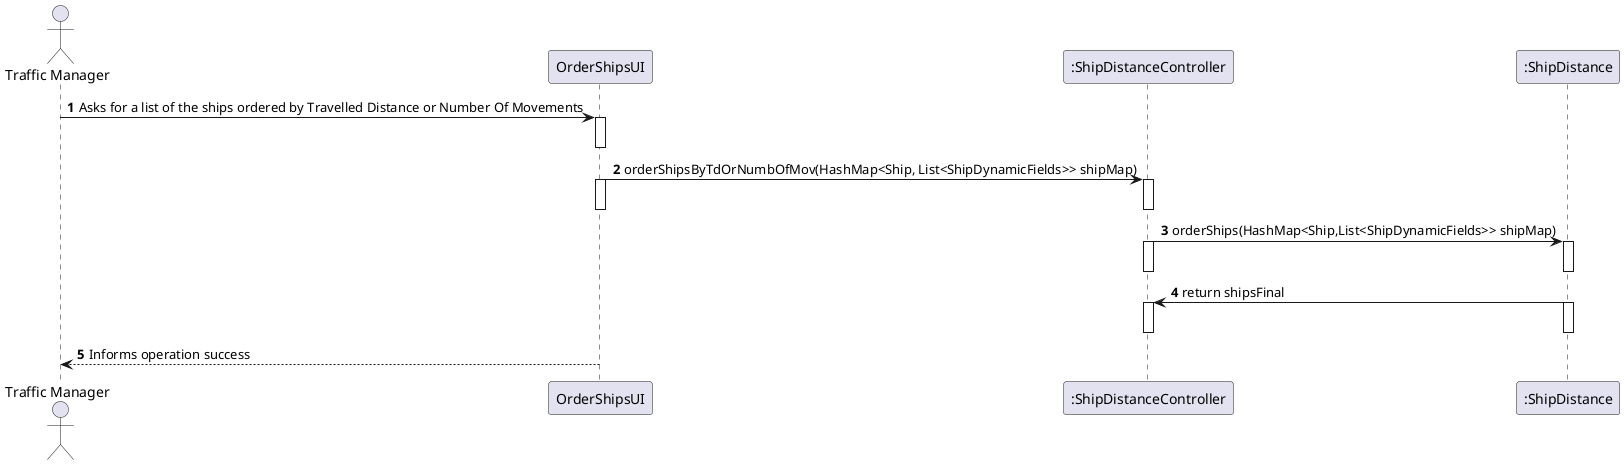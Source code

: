 @startuml
autonumber
'hide footbox
actor "Traffic Manager" as TRAFFICMANAGER

participant "OrderShipsUI" as UI
participant ":ShipDistanceController" as CTRL
participant ":ShipDistance" as ship

TRAFFICMANAGER -> UI: Asks for a list of the ships ordered by Travelled Distance or Number Of Movements
activate UI
deactivate UI

UI -> CTRL: orderShipsByTdOrNumbOfMov(HashMap<Ship, List<ShipDynamicFields>> shipMap)
activate UI
deactivate UI
activate CTRL
deactivate CTRL

CTRL -> ship: orderShips(HashMap<Ship,List<ShipDynamicFields>> shipMap)
activate CTRL
deactivate CTRL
activate ship
deactivate ship

ship -> CTRL: return shipsFinal
activate ship
deactivate ship
activate CTRL
deactivate CTRL

UI --> TRAFFICMANAGER: Informs operation success




@enduml